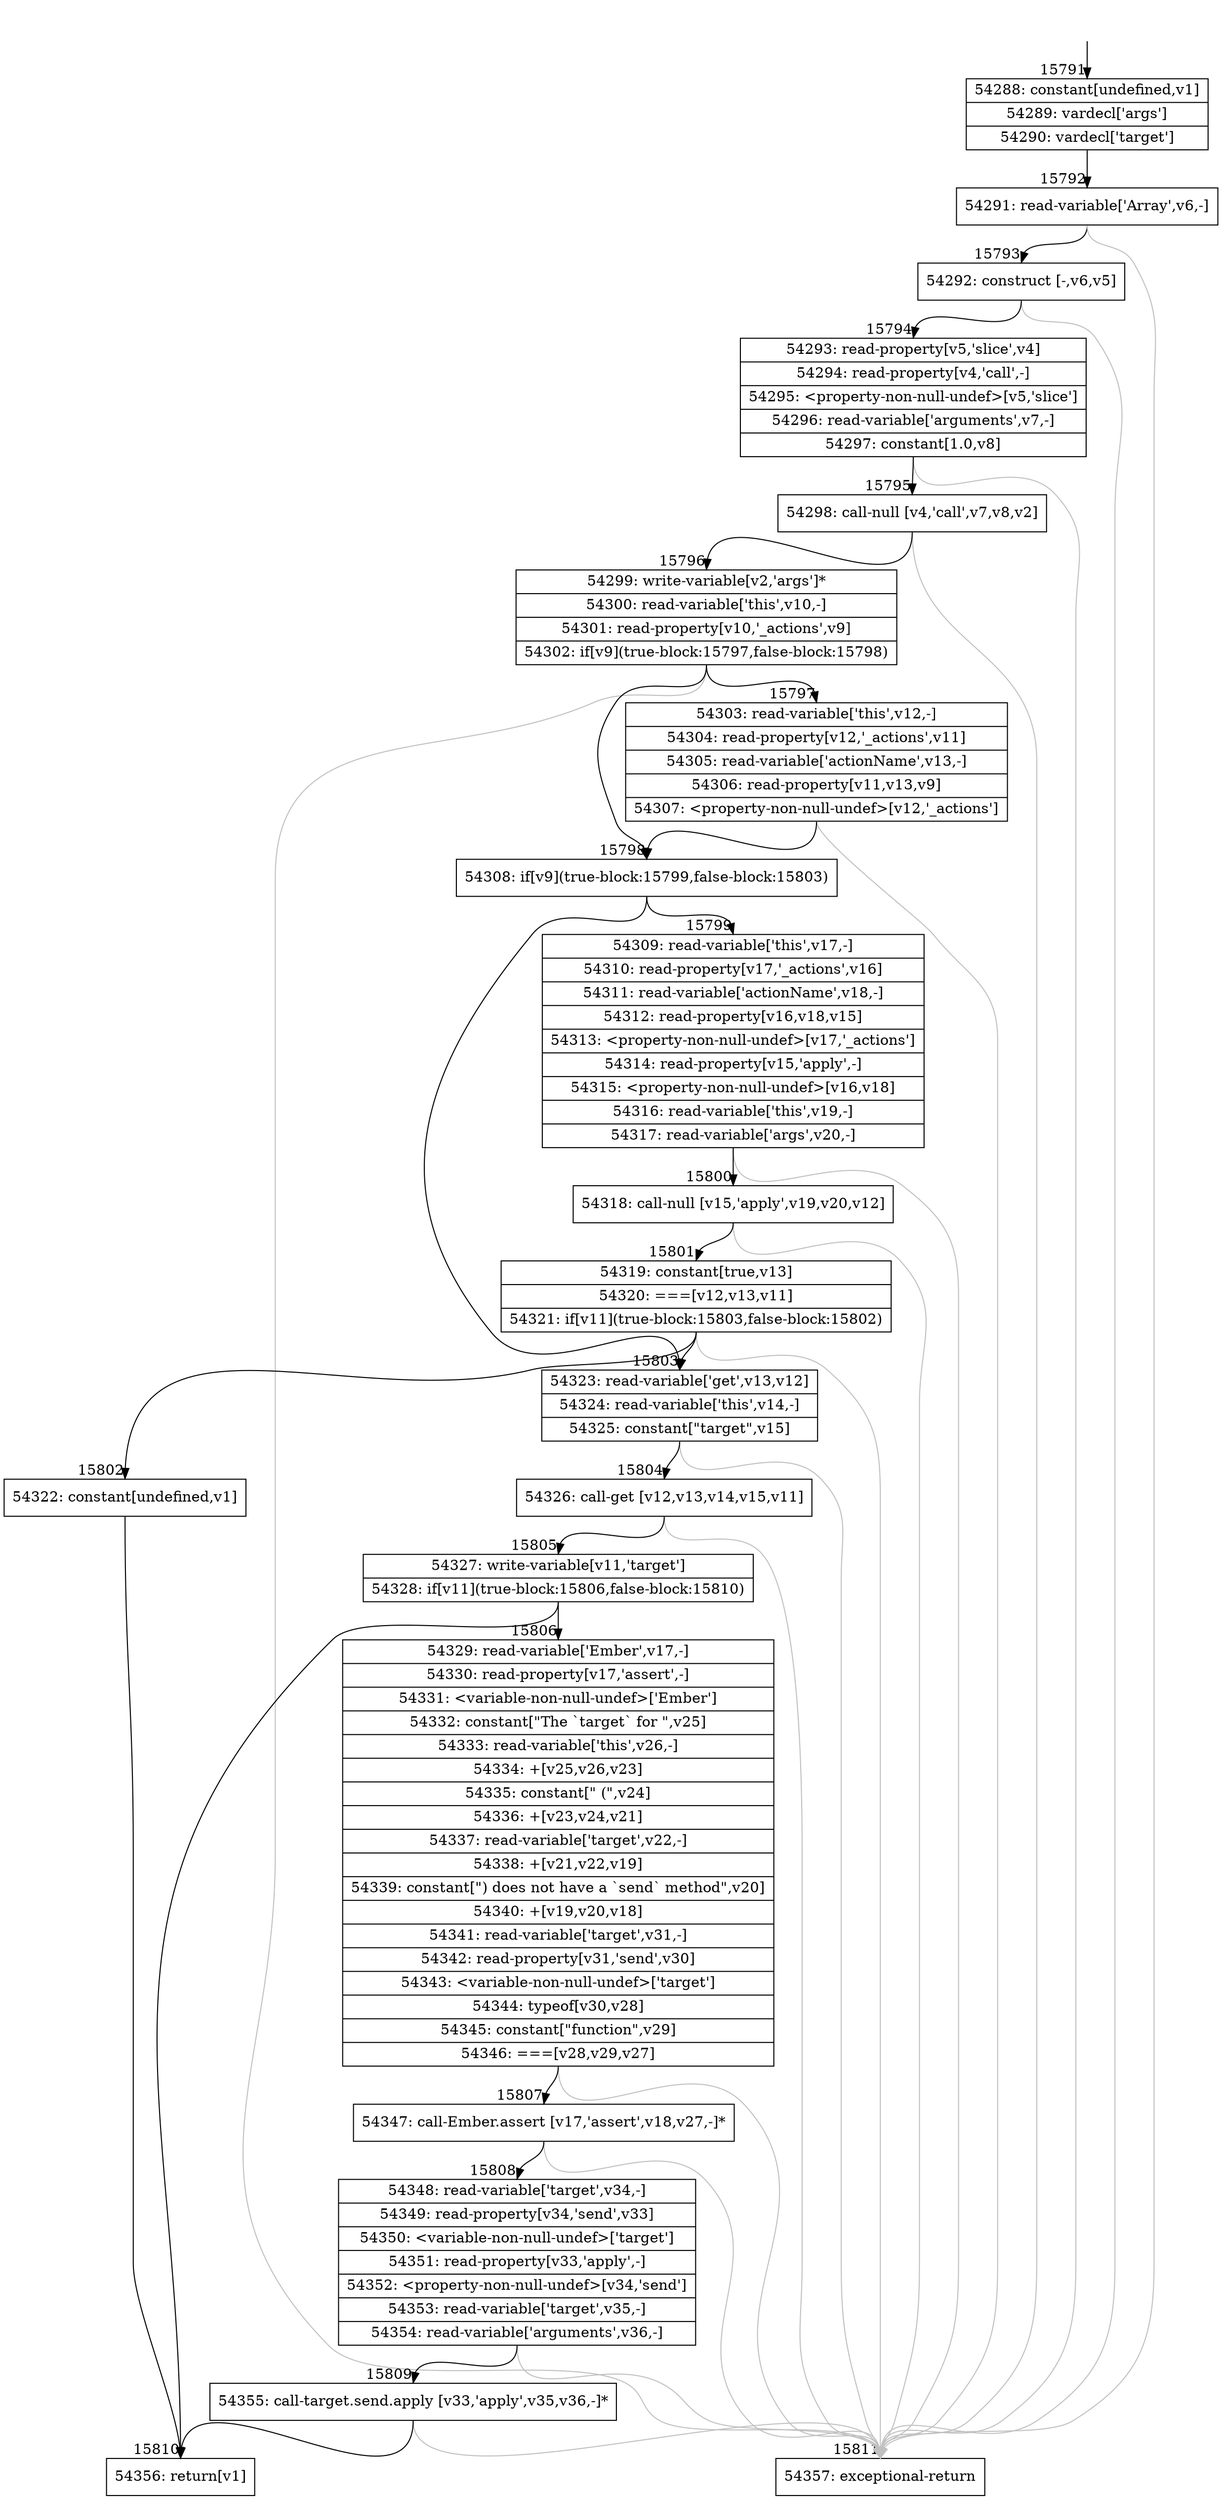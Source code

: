 digraph {
rankdir="TD"
BB_entry1343[shape=none,label=""];
BB_entry1343 -> BB15791 [tailport=s, headport=n, headlabel="    15791"]
BB15791 [shape=record label="{54288: constant[undefined,v1]|54289: vardecl['args']|54290: vardecl['target']}" ] 
BB15791 -> BB15792 [tailport=s, headport=n, headlabel="      15792"]
BB15792 [shape=record label="{54291: read-variable['Array',v6,-]}" ] 
BB15792 -> BB15793 [tailport=s, headport=n, headlabel="      15793"]
BB15792 -> BB15811 [tailport=s, headport=n, color=gray, headlabel="      15811"]
BB15793 [shape=record label="{54292: construct [-,v6,v5]}" ] 
BB15793 -> BB15794 [tailport=s, headport=n, headlabel="      15794"]
BB15793 -> BB15811 [tailport=s, headport=n, color=gray]
BB15794 [shape=record label="{54293: read-property[v5,'slice',v4]|54294: read-property[v4,'call',-]|54295: \<property-non-null-undef\>[v5,'slice']|54296: read-variable['arguments',v7,-]|54297: constant[1.0,v8]}" ] 
BB15794 -> BB15795 [tailport=s, headport=n, headlabel="      15795"]
BB15794 -> BB15811 [tailport=s, headport=n, color=gray]
BB15795 [shape=record label="{54298: call-null [v4,'call',v7,v8,v2]}" ] 
BB15795 -> BB15796 [tailport=s, headport=n, headlabel="      15796"]
BB15795 -> BB15811 [tailport=s, headport=n, color=gray]
BB15796 [shape=record label="{54299: write-variable[v2,'args']*|54300: read-variable['this',v10,-]|54301: read-property[v10,'_actions',v9]|54302: if[v9](true-block:15797,false-block:15798)}" ] 
BB15796 -> BB15798 [tailport=s, headport=n, headlabel="      15798"]
BB15796 -> BB15797 [tailport=s, headport=n, headlabel="      15797"]
BB15796 -> BB15811 [tailport=s, headport=n, color=gray]
BB15797 [shape=record label="{54303: read-variable['this',v12,-]|54304: read-property[v12,'_actions',v11]|54305: read-variable['actionName',v13,-]|54306: read-property[v11,v13,v9]|54307: \<property-non-null-undef\>[v12,'_actions']}" ] 
BB15797 -> BB15798 [tailport=s, headport=n]
BB15797 -> BB15811 [tailport=s, headport=n, color=gray]
BB15798 [shape=record label="{54308: if[v9](true-block:15799,false-block:15803)}" ] 
BB15798 -> BB15799 [tailport=s, headport=n, headlabel="      15799"]
BB15798 -> BB15803 [tailport=s, headport=n, headlabel="      15803"]
BB15799 [shape=record label="{54309: read-variable['this',v17,-]|54310: read-property[v17,'_actions',v16]|54311: read-variable['actionName',v18,-]|54312: read-property[v16,v18,v15]|54313: \<property-non-null-undef\>[v17,'_actions']|54314: read-property[v15,'apply',-]|54315: \<property-non-null-undef\>[v16,v18]|54316: read-variable['this',v19,-]|54317: read-variable['args',v20,-]}" ] 
BB15799 -> BB15800 [tailport=s, headport=n, headlabel="      15800"]
BB15799 -> BB15811 [tailport=s, headport=n, color=gray]
BB15800 [shape=record label="{54318: call-null [v15,'apply',v19,v20,v12]}" ] 
BB15800 -> BB15801 [tailport=s, headport=n, headlabel="      15801"]
BB15800 -> BB15811 [tailport=s, headport=n, color=gray]
BB15801 [shape=record label="{54319: constant[true,v13]|54320: ===[v12,v13,v11]|54321: if[v11](true-block:15803,false-block:15802)}" ] 
BB15801 -> BB15803 [tailport=s, headport=n]
BB15801 -> BB15802 [tailport=s, headport=n, headlabel="      15802"]
BB15801 -> BB15811 [tailport=s, headport=n, color=gray]
BB15802 [shape=record label="{54322: constant[undefined,v1]}" ] 
BB15802 -> BB15810 [tailport=s, headport=n, headlabel="      15810"]
BB15803 [shape=record label="{54323: read-variable['get',v13,v12]|54324: read-variable['this',v14,-]|54325: constant[\"target\",v15]}" ] 
BB15803 -> BB15804 [tailport=s, headport=n, headlabel="      15804"]
BB15803 -> BB15811 [tailport=s, headport=n, color=gray]
BB15804 [shape=record label="{54326: call-get [v12,v13,v14,v15,v11]}" ] 
BB15804 -> BB15805 [tailport=s, headport=n, headlabel="      15805"]
BB15804 -> BB15811 [tailport=s, headport=n, color=gray]
BB15805 [shape=record label="{54327: write-variable[v11,'target']|54328: if[v11](true-block:15806,false-block:15810)}" ] 
BB15805 -> BB15806 [tailport=s, headport=n, headlabel="      15806"]
BB15805 -> BB15810 [tailport=s, headport=n]
BB15806 [shape=record label="{54329: read-variable['Ember',v17,-]|54330: read-property[v17,'assert',-]|54331: \<variable-non-null-undef\>['Ember']|54332: constant[\"The `target` for \",v25]|54333: read-variable['this',v26,-]|54334: +[v25,v26,v23]|54335: constant[\" (\",v24]|54336: +[v23,v24,v21]|54337: read-variable['target',v22,-]|54338: +[v21,v22,v19]|54339: constant[\") does not have a `send` method\",v20]|54340: +[v19,v20,v18]|54341: read-variable['target',v31,-]|54342: read-property[v31,'send',v30]|54343: \<variable-non-null-undef\>['target']|54344: typeof[v30,v28]|54345: constant[\"function\",v29]|54346: ===[v28,v29,v27]}" ] 
BB15806 -> BB15807 [tailport=s, headport=n, headlabel="      15807"]
BB15806 -> BB15811 [tailport=s, headport=n, color=gray]
BB15807 [shape=record label="{54347: call-Ember.assert [v17,'assert',v18,v27,-]*}" ] 
BB15807 -> BB15808 [tailport=s, headport=n, headlabel="      15808"]
BB15807 -> BB15811 [tailport=s, headport=n, color=gray]
BB15808 [shape=record label="{54348: read-variable['target',v34,-]|54349: read-property[v34,'send',v33]|54350: \<variable-non-null-undef\>['target']|54351: read-property[v33,'apply',-]|54352: \<property-non-null-undef\>[v34,'send']|54353: read-variable['target',v35,-]|54354: read-variable['arguments',v36,-]}" ] 
BB15808 -> BB15809 [tailport=s, headport=n, headlabel="      15809"]
BB15808 -> BB15811 [tailport=s, headport=n, color=gray]
BB15809 [shape=record label="{54355: call-target.send.apply [v33,'apply',v35,v36,-]*}" ] 
BB15809 -> BB15810 [tailport=s, headport=n]
BB15809 -> BB15811 [tailport=s, headport=n, color=gray]
BB15810 [shape=record label="{54356: return[v1]}" ] 
BB15811 [shape=record label="{54357: exceptional-return}" ] 
//#$~ 29215
}
